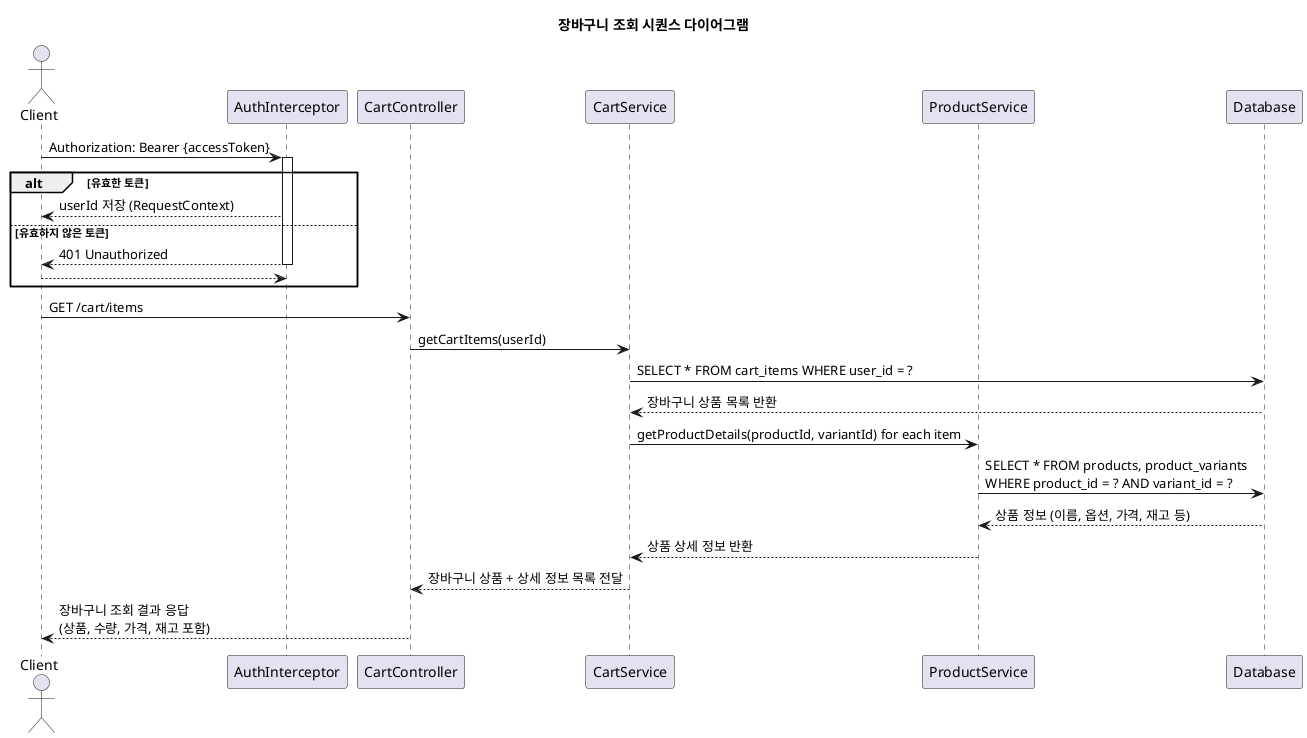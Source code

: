 @startuml
title 장바구니 조회 시퀀스 다이어그램

actor Client
participant "AuthInterceptor" as Auth
participant "CartController" as API
participant "CartService" as Cart
participant "ProductService" as Product
participant Database

Client -> Auth : Authorization: Bearer {accessToken}
activate Auth
alt 유효한 토큰
    Auth --> Client : userId 저장 (RequestContext)
else 유효하지 않은 토큰
    Auth --> Client : 401 Unauthorized
    deactivate Auth
    return
end
deactivate Auth

Client -> API : GET /cart/items

API -> Cart : getCartItems(userId)

Cart -> Database : SELECT * FROM cart_items WHERE user_id = ?
Database --> Cart : 장바구니 상품 목록 반환

Cart -> Product : getProductDetails(productId, variantId) for each item
Product -> Database : SELECT * FROM products, product_variants\nWHERE product_id = ? AND variant_id = ?
Database --> Product : 상품 정보 (이름, 옵션, 가격, 재고 등)
Product --> Cart : 상품 상세 정보 반환

Cart --> API : 장바구니 상품 + 상세 정보 목록 전달
API --> Client : 장바구니 조회 결과 응답\n(상품, 수량, 가격, 재고 포함)

@enduml
